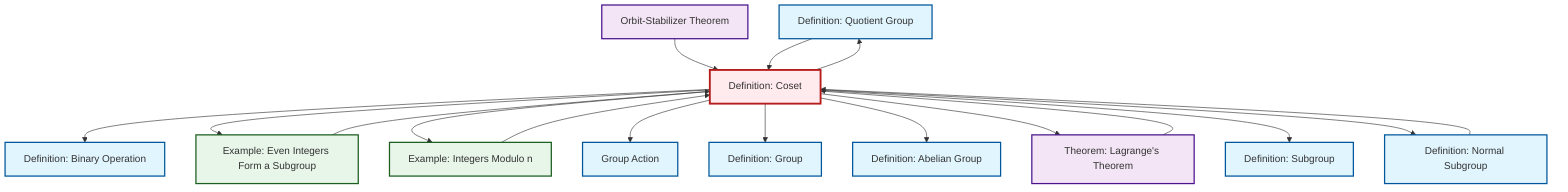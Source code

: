graph TD
    classDef definition fill:#e1f5fe,stroke:#01579b,stroke-width:2px
    classDef theorem fill:#f3e5f5,stroke:#4a148c,stroke-width:2px
    classDef axiom fill:#fff3e0,stroke:#e65100,stroke-width:2px
    classDef example fill:#e8f5e9,stroke:#1b5e20,stroke-width:2px
    classDef current fill:#ffebee,stroke:#b71c1c,stroke-width:3px
    def-quotient-group["Definition: Quotient Group"]:::definition
    def-coset["Definition: Coset"]:::definition
    def-subgroup["Definition: Subgroup"]:::definition
    thm-lagrange["Theorem: Lagrange's Theorem"]:::theorem
    ex-quotient-integers-mod-n["Example: Integers Modulo n"]:::example
    def-binary-operation["Definition: Binary Operation"]:::definition
    def-abelian-group["Definition: Abelian Group"]:::definition
    ex-even-integers-subgroup["Example: Even Integers Form a Subgroup"]:::example
    thm-orbit-stabilizer["Orbit-Stabilizer Theorem"]:::theorem
    def-group["Definition: Group"]:::definition
    def-normal-subgroup["Definition: Normal Subgroup"]:::definition
    def-group-action["Group Action"]:::definition
    ex-even-integers-subgroup --> def-coset
    def-coset --> def-binary-operation
    def-coset --> ex-even-integers-subgroup
    def-coset --> ex-quotient-integers-mod-n
    def-coset --> def-quotient-group
    def-normal-subgroup --> def-coset
    def-coset --> def-group-action
    def-coset --> def-group
    def-coset --> def-abelian-group
    thm-orbit-stabilizer --> def-coset
    def-quotient-group --> def-coset
    def-coset --> thm-lagrange
    def-coset --> def-subgroup
    def-coset --> def-normal-subgroup
    ex-quotient-integers-mod-n --> def-coset
    thm-lagrange --> def-coset
    class def-coset current